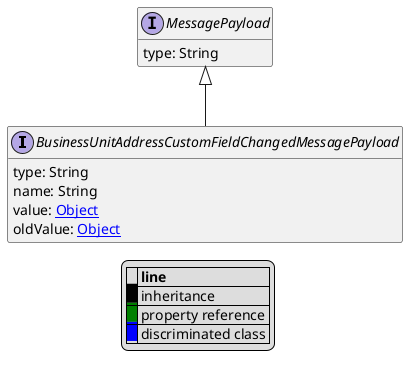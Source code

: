 @startuml

hide empty fields
hide empty methods
legend
|= |= line |
|<back:black>   </back>| inheritance |
|<back:green>   </back>| property reference |
|<back:blue>   </back>| discriminated class |
endlegend
interface BusinessUnitAddressCustomFieldChangedMessagePayload [[BusinessUnitAddressCustomFieldChangedMessagePayload.svg]] extends MessagePayload {
    type: String
    name: String
    value: [[Object.svg Object]]
    oldValue: [[Object.svg Object]]
}
interface MessagePayload [[MessagePayload.svg]]  {
    type: String
}





@enduml
